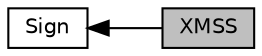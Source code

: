 digraph "XMSS"
{
  edge [fontname="Helvetica",fontsize="10",labelfontname="Helvetica",labelfontsize="10"];
  node [fontname="Helvetica",fontsize="10",shape=box];
  rankdir=LR;
  Node1 [label="XMSS",height=0.2,width=0.4,color="black", fillcolor="grey75", style="filled", fontcolor="black",tooltip="The XMSS/MT asymmetric signature scheme Namespace."];
  Node2 [label="Sign",height=0.2,width=0.4,color="black", fillcolor="white", style="filled",URL="$group___sign.html",tooltip="Asymmetric Signature Namespace."];
  Node2->Node1 [shape=plaintext, dir="back", style="solid"];
}
